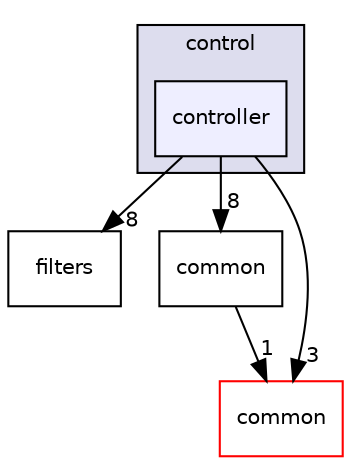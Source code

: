 digraph "modules/control/controller" {
  compound=true
  node [ fontsize="10", fontname="Helvetica"];
  edge [ labelfontsize="10", labelfontname="Helvetica"];
  subgraph clusterdir_535e3c8ff932517611b98a303f44cc0f {
    graph [ bgcolor="#ddddee", pencolor="black", label="control" fontname="Helvetica", fontsize="10", URL="dir_535e3c8ff932517611b98a303f44cc0f.html"]
  dir_5ce0d7bbd861a1663a18f72f6d210aff [shape=box, label="controller", style="filled", fillcolor="#eeeeff", pencolor="black", URL="dir_5ce0d7bbd861a1663a18f72f6d210aff.html"];
  }
  dir_b16885f25a8dfdeeaea3c0f720c6d606 [shape=box label="filters" URL="dir_b16885f25a8dfdeeaea3c0f720c6d606.html"];
  dir_944be8e321b8ce81c17966337c1255d9 [shape=box label="common" URL="dir_944be8e321b8ce81c17966337c1255d9.html"];
  dir_9a5e51f49964887903df6eed98080585 [shape=box label="common" fillcolor="white" style="filled" color="red" URL="dir_9a5e51f49964887903df6eed98080585.html"];
  dir_944be8e321b8ce81c17966337c1255d9->dir_9a5e51f49964887903df6eed98080585 [headlabel="1", labeldistance=1.5 headhref="dir_000078_000050.html"];
  dir_5ce0d7bbd861a1663a18f72f6d210aff->dir_b16885f25a8dfdeeaea3c0f720c6d606 [headlabel="8", labeldistance=1.5 headhref="dir_000079_000080.html"];
  dir_5ce0d7bbd861a1663a18f72f6d210aff->dir_944be8e321b8ce81c17966337c1255d9 [headlabel="8", labeldistance=1.5 headhref="dir_000079_000078.html"];
  dir_5ce0d7bbd861a1663a18f72f6d210aff->dir_9a5e51f49964887903df6eed98080585 [headlabel="3", labeldistance=1.5 headhref="dir_000079_000050.html"];
}
